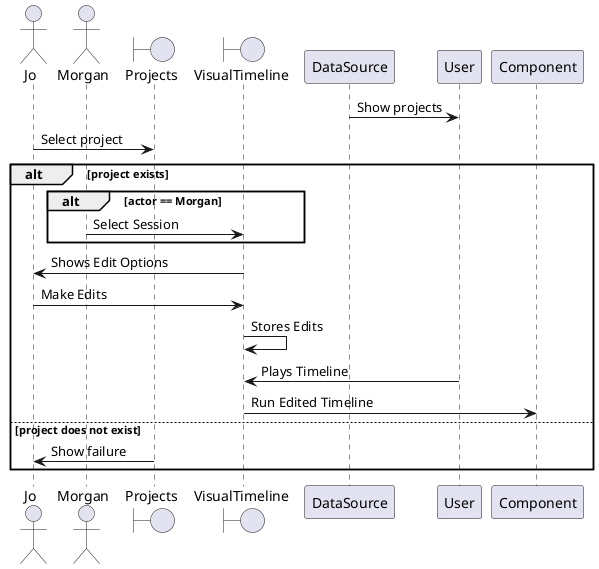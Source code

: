 @startuml
actor Jo
actor Morgan
boundary Projects
boundary VisualTimeline

DataSource -> User: Show projects
Jo -> Projects: Select project

alt project exists

   alt actor == Morgan
      Morgan -> VisualTimeline: Select Session
   end

   Jo <- VisualTimeline: Shows Edit Options
   Jo -> VisualTimeline: Make Edits
   VisualTimeline -> VisualTimeline: Stores Edits
   User -> VisualTimeline: Plays Timeline
   VisualTimeline -> Component: Run Edited Timeline
else project does not exist
   Projects -> Jo: Show failure
end
@enduml